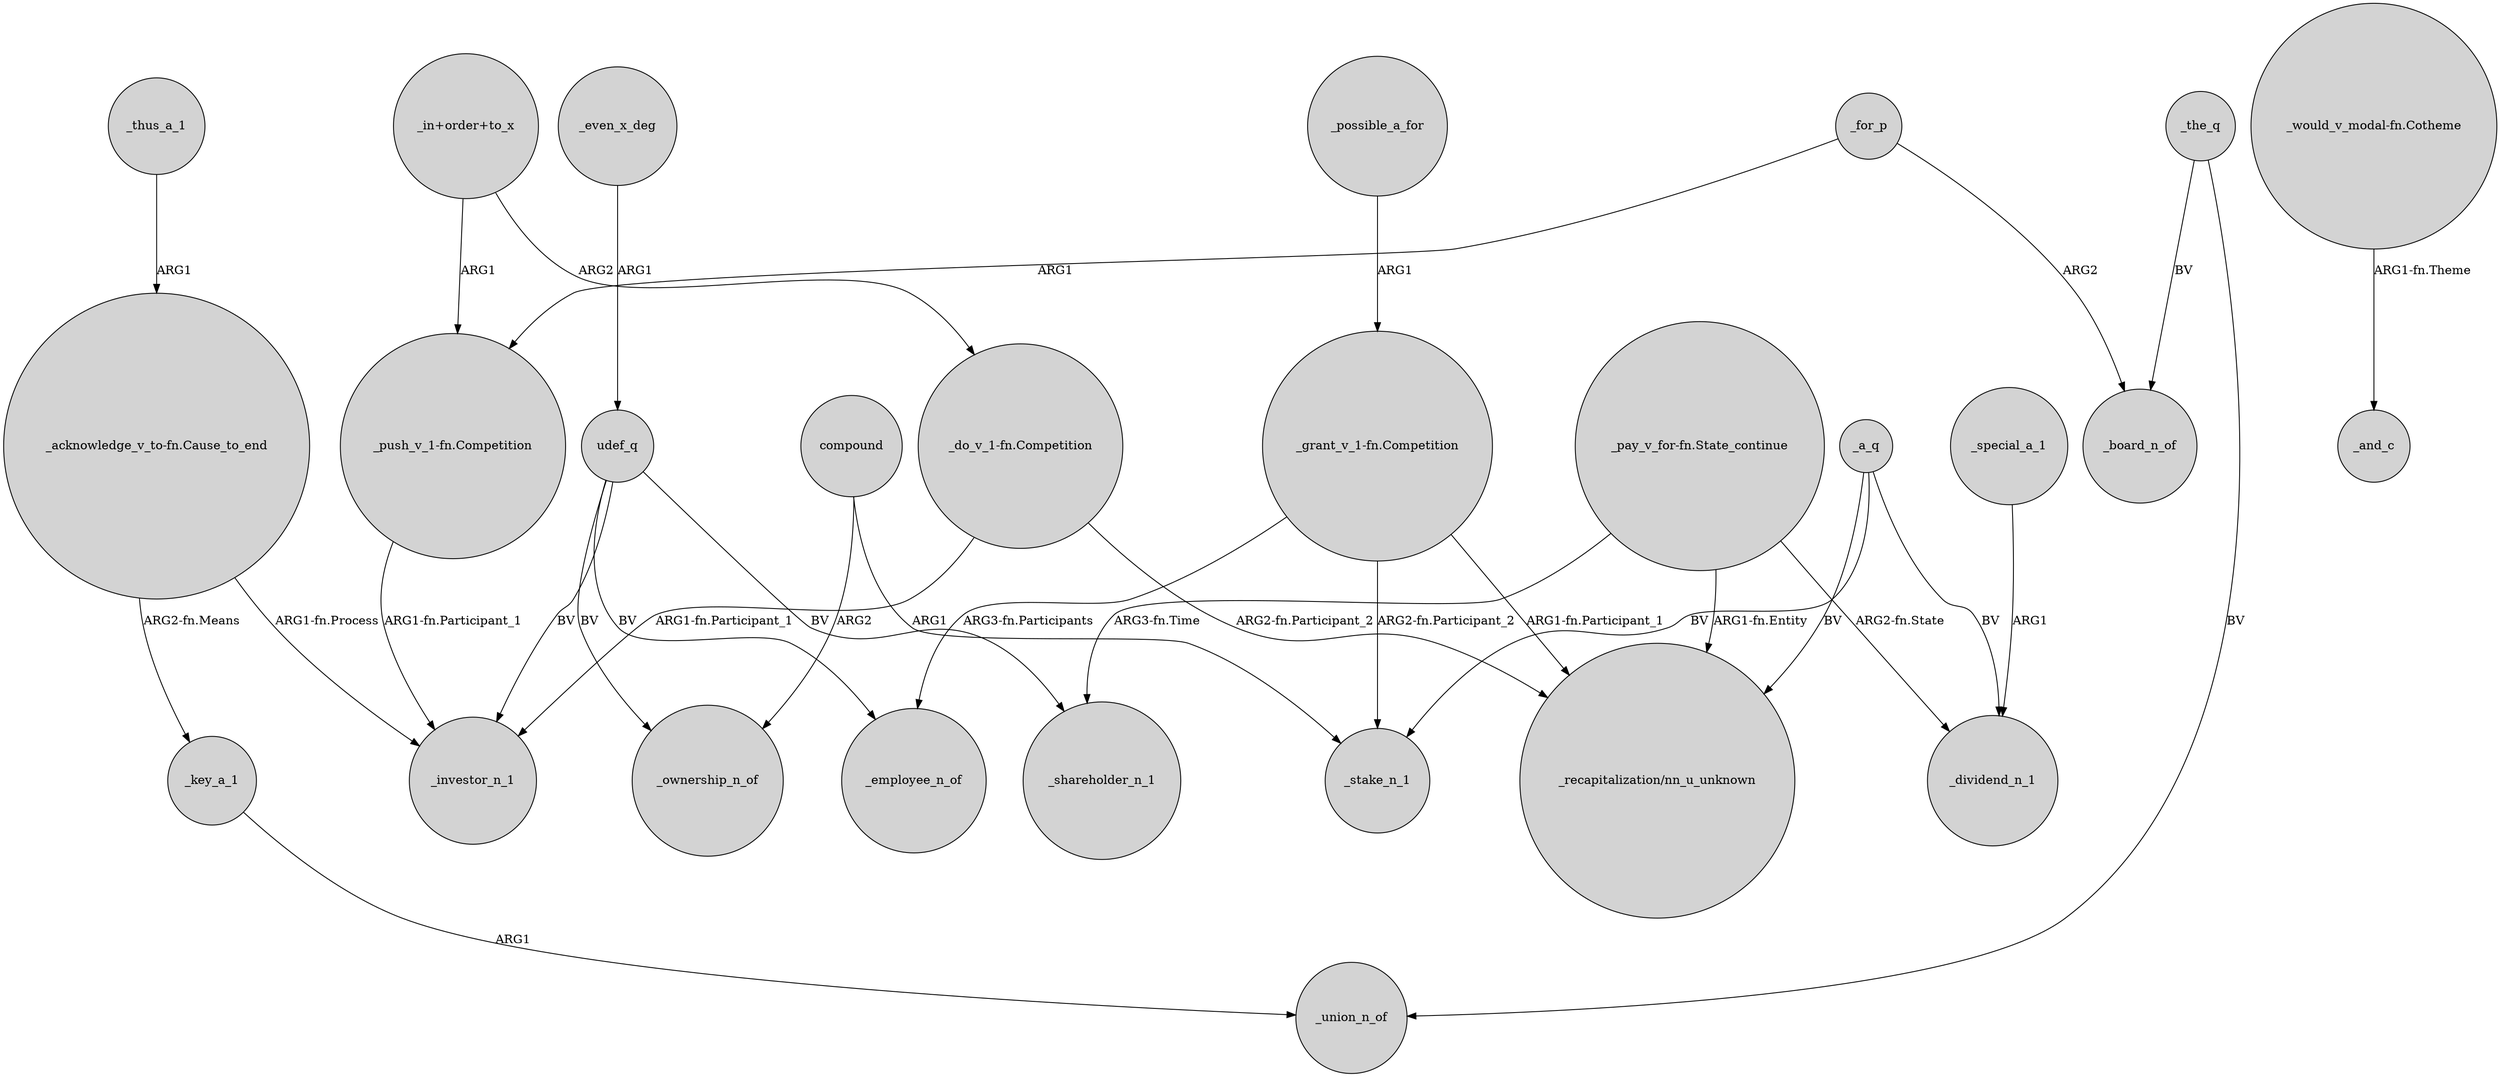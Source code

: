 digraph {
	node [shape=circle style=filled]
	"_acknowledge_v_to-fn.Cause_to_end" -> _investor_n_1 [label="ARG1-fn.Process"]
	"_acknowledge_v_to-fn.Cause_to_end" -> _key_a_1 [label="ARG2-fn.Means"]
	udef_q -> _shareholder_n_1 [label=BV]
	"_grant_v_1-fn.Competition" -> "_recapitalization/nn_u_unknown" [label="ARG1-fn.Participant_1"]
	_possible_a_for -> "_grant_v_1-fn.Competition" [label=ARG1]
	"_push_v_1-fn.Competition" -> _investor_n_1 [label="ARG1-fn.Participant_1"]
	"_pay_v_for-fn.State_continue" -> "_recapitalization/nn_u_unknown" [label="ARG1-fn.Entity"]
	_a_q -> "_recapitalization/nn_u_unknown" [label=BV]
	_even_x_deg -> udef_q [label=ARG1]
	_a_q -> _dividend_n_1 [label=BV]
	_the_q -> _board_n_of [label=BV]
	"_grant_v_1-fn.Competition" -> _stake_n_1 [label="ARG2-fn.Participant_2"]
	_special_a_1 -> _dividend_n_1 [label=ARG1]
	udef_q -> _ownership_n_of [label=BV]
	"_grant_v_1-fn.Competition" -> _employee_n_of [label="ARG3-fn.Participants"]
	"_do_v_1-fn.Competition" -> "_recapitalization/nn_u_unknown" [label="ARG2-fn.Participant_2"]
	"_would_v_modal-fn.Cotheme" -> _and_c [label="ARG1-fn.Theme"]
	"_in+order+to_x" -> "_do_v_1-fn.Competition" [label=ARG2]
	compound -> _stake_n_1 [label=ARG1]
	"_in+order+to_x" -> "_push_v_1-fn.Competition" [label=ARG1]
	_the_q -> _union_n_of [label=BV]
	"_pay_v_for-fn.State_continue" -> _shareholder_n_1 [label="ARG3-fn.Time"]
	_for_p -> "_push_v_1-fn.Competition" [label=ARG1]
	"_do_v_1-fn.Competition" -> _investor_n_1 [label="ARG1-fn.Participant_1"]
	_key_a_1 -> _union_n_of [label=ARG1]
	"_pay_v_for-fn.State_continue" -> _dividend_n_1 [label="ARG2-fn.State"]
	_for_p -> _board_n_of [label=ARG2]
	udef_q -> _investor_n_1 [label=BV]
	udef_q -> _employee_n_of [label=BV]
	_thus_a_1 -> "_acknowledge_v_to-fn.Cause_to_end" [label=ARG1]
	compound -> _ownership_n_of [label=ARG2]
	_a_q -> _stake_n_1 [label=BV]
}
